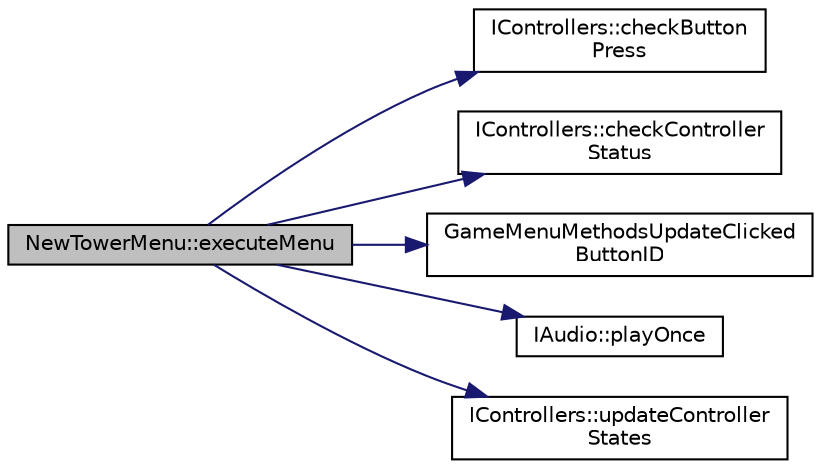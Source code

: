digraph "NewTowerMenu::executeMenu"
{
 // LATEX_PDF_SIZE
  edge [fontname="Helvetica",fontsize="10",labelfontname="Helvetica",labelfontsize="10"];
  node [fontname="Helvetica",fontsize="10",shape=record];
  rankdir="LR";
  Node1 [label="NewTowerMenu::executeMenu",height=0.2,width=0.4,color="black", fillcolor="grey75", style="filled", fontcolor="black",tooltip=" "];
  Node1 -> Node2 [color="midnightblue",fontsize="10",style="solid",fontname="Helvetica"];
  Node2 [label="IControllers::checkButton\lPress",height=0.2,width=0.4,color="black", fillcolor="white", style="filled",URL="$class_i_controllers.html#a0c094e58f5eef47724341c44279f6b3a",tooltip=" "];
  Node1 -> Node3 [color="midnightblue",fontsize="10",style="solid",fontname="Helvetica"];
  Node3 [label="IControllers::checkController\lStatus",height=0.2,width=0.4,color="black", fillcolor="white", style="filled",URL="$class_i_controllers.html#a3b48a4c38334614b878dc3a5dc0e3340",tooltip=" "];
  Node1 -> Node4 [color="midnightblue",fontsize="10",style="solid",fontname="Helvetica"];
  Node4 [label="GameMenuMethodsUpdateClicked\lButtonID",height=0.2,width=0.4,color="black", fillcolor="white", style="filled",URL="$_game_menu_methods_8cpp.html#a542d81df1c7ab426ad41a43b52d33735",tooltip=" "];
  Node1 -> Node5 [color="midnightblue",fontsize="10",style="solid",fontname="Helvetica"];
  Node5 [label="IAudio::playOnce",height=0.2,width=0.4,color="black", fillcolor="white", style="filled",URL="$class_i_audio.html#ab7b06473770e6eb5f1d65e63f0853862",tooltip=" "];
  Node1 -> Node6 [color="midnightblue",fontsize="10",style="solid",fontname="Helvetica"];
  Node6 [label="IControllers::updateController\lStates",height=0.2,width=0.4,color="black", fillcolor="white", style="filled",URL="$class_i_controllers.html#a899274bf83719f120b82c612e60fe31b",tooltip="A call to this will update all of the most recent controller states ... /summary>"];
}
